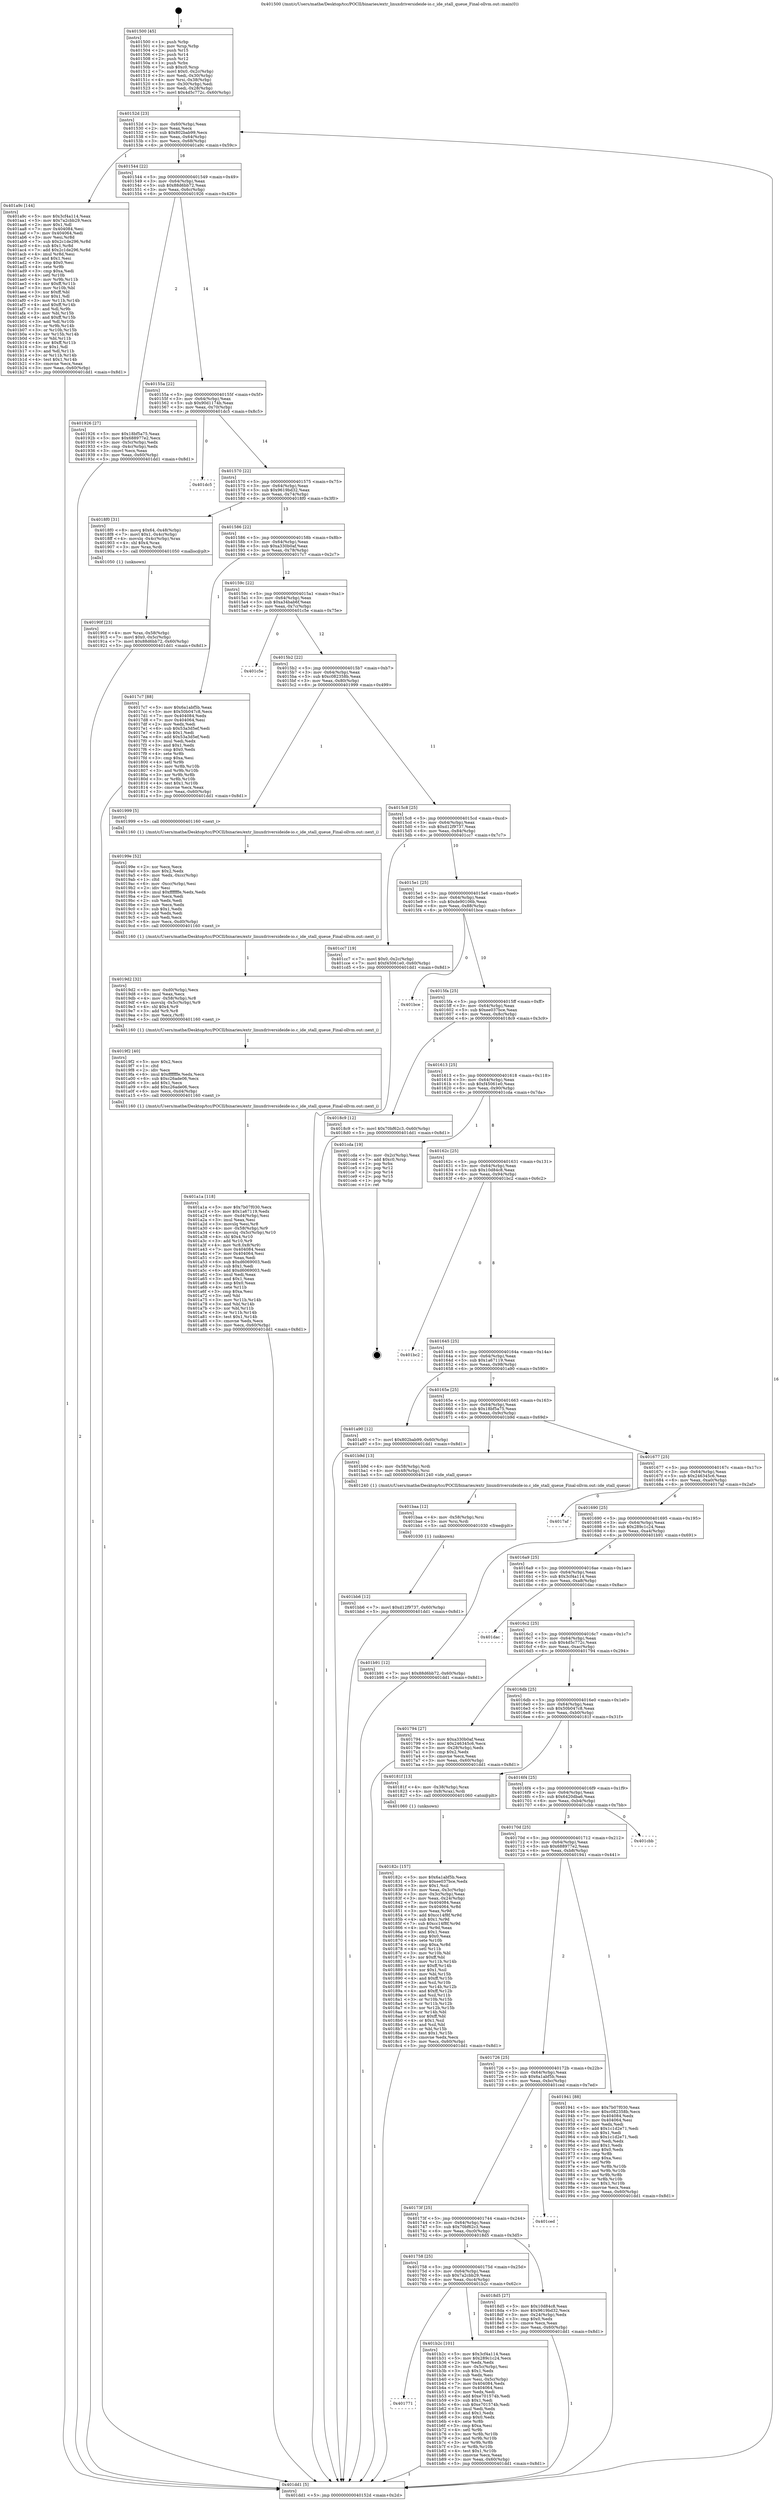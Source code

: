 digraph "0x401500" {
  label = "0x401500 (/mnt/c/Users/mathe/Desktop/tcc/POCII/binaries/extr_linuxdriversideide-io.c_ide_stall_queue_Final-ollvm.out::main(0))"
  labelloc = "t"
  node[shape=record]

  Entry [label="",width=0.3,height=0.3,shape=circle,fillcolor=black,style=filled]
  "0x40152d" [label="{
     0x40152d [23]\l
     | [instrs]\l
     &nbsp;&nbsp;0x40152d \<+3\>: mov -0x60(%rbp),%eax\l
     &nbsp;&nbsp;0x401530 \<+2\>: mov %eax,%ecx\l
     &nbsp;&nbsp;0x401532 \<+6\>: sub $0x802bab99,%ecx\l
     &nbsp;&nbsp;0x401538 \<+3\>: mov %eax,-0x64(%rbp)\l
     &nbsp;&nbsp;0x40153b \<+3\>: mov %ecx,-0x68(%rbp)\l
     &nbsp;&nbsp;0x40153e \<+6\>: je 0000000000401a9c \<main+0x59c\>\l
  }"]
  "0x401a9c" [label="{
     0x401a9c [144]\l
     | [instrs]\l
     &nbsp;&nbsp;0x401a9c \<+5\>: mov $0x3cf4a114,%eax\l
     &nbsp;&nbsp;0x401aa1 \<+5\>: mov $0x7a2cbb29,%ecx\l
     &nbsp;&nbsp;0x401aa6 \<+2\>: mov $0x1,%dl\l
     &nbsp;&nbsp;0x401aa8 \<+7\>: mov 0x404084,%esi\l
     &nbsp;&nbsp;0x401aaf \<+7\>: mov 0x404064,%edi\l
     &nbsp;&nbsp;0x401ab6 \<+3\>: mov %esi,%r8d\l
     &nbsp;&nbsp;0x401ab9 \<+7\>: sub $0x2c1de296,%r8d\l
     &nbsp;&nbsp;0x401ac0 \<+4\>: sub $0x1,%r8d\l
     &nbsp;&nbsp;0x401ac4 \<+7\>: add $0x2c1de296,%r8d\l
     &nbsp;&nbsp;0x401acb \<+4\>: imul %r8d,%esi\l
     &nbsp;&nbsp;0x401acf \<+3\>: and $0x1,%esi\l
     &nbsp;&nbsp;0x401ad2 \<+3\>: cmp $0x0,%esi\l
     &nbsp;&nbsp;0x401ad5 \<+4\>: sete %r9b\l
     &nbsp;&nbsp;0x401ad9 \<+3\>: cmp $0xa,%edi\l
     &nbsp;&nbsp;0x401adc \<+4\>: setl %r10b\l
     &nbsp;&nbsp;0x401ae0 \<+3\>: mov %r9b,%r11b\l
     &nbsp;&nbsp;0x401ae3 \<+4\>: xor $0xff,%r11b\l
     &nbsp;&nbsp;0x401ae7 \<+3\>: mov %r10b,%bl\l
     &nbsp;&nbsp;0x401aea \<+3\>: xor $0xff,%bl\l
     &nbsp;&nbsp;0x401aed \<+3\>: xor $0x1,%dl\l
     &nbsp;&nbsp;0x401af0 \<+3\>: mov %r11b,%r14b\l
     &nbsp;&nbsp;0x401af3 \<+4\>: and $0xff,%r14b\l
     &nbsp;&nbsp;0x401af7 \<+3\>: and %dl,%r9b\l
     &nbsp;&nbsp;0x401afa \<+3\>: mov %bl,%r15b\l
     &nbsp;&nbsp;0x401afd \<+4\>: and $0xff,%r15b\l
     &nbsp;&nbsp;0x401b01 \<+3\>: and %dl,%r10b\l
     &nbsp;&nbsp;0x401b04 \<+3\>: or %r9b,%r14b\l
     &nbsp;&nbsp;0x401b07 \<+3\>: or %r10b,%r15b\l
     &nbsp;&nbsp;0x401b0a \<+3\>: xor %r15b,%r14b\l
     &nbsp;&nbsp;0x401b0d \<+3\>: or %bl,%r11b\l
     &nbsp;&nbsp;0x401b10 \<+4\>: xor $0xff,%r11b\l
     &nbsp;&nbsp;0x401b14 \<+3\>: or $0x1,%dl\l
     &nbsp;&nbsp;0x401b17 \<+3\>: and %dl,%r11b\l
     &nbsp;&nbsp;0x401b1a \<+3\>: or %r11b,%r14b\l
     &nbsp;&nbsp;0x401b1d \<+4\>: test $0x1,%r14b\l
     &nbsp;&nbsp;0x401b21 \<+3\>: cmovne %ecx,%eax\l
     &nbsp;&nbsp;0x401b24 \<+3\>: mov %eax,-0x60(%rbp)\l
     &nbsp;&nbsp;0x401b27 \<+5\>: jmp 0000000000401dd1 \<main+0x8d1\>\l
  }"]
  "0x401544" [label="{
     0x401544 [22]\l
     | [instrs]\l
     &nbsp;&nbsp;0x401544 \<+5\>: jmp 0000000000401549 \<main+0x49\>\l
     &nbsp;&nbsp;0x401549 \<+3\>: mov -0x64(%rbp),%eax\l
     &nbsp;&nbsp;0x40154c \<+5\>: sub $0x88d6bb72,%eax\l
     &nbsp;&nbsp;0x401551 \<+3\>: mov %eax,-0x6c(%rbp)\l
     &nbsp;&nbsp;0x401554 \<+6\>: je 0000000000401926 \<main+0x426\>\l
  }"]
  Exit [label="",width=0.3,height=0.3,shape=circle,fillcolor=black,style=filled,peripheries=2]
  "0x401926" [label="{
     0x401926 [27]\l
     | [instrs]\l
     &nbsp;&nbsp;0x401926 \<+5\>: mov $0x18bf5a75,%eax\l
     &nbsp;&nbsp;0x40192b \<+5\>: mov $0x688977e2,%ecx\l
     &nbsp;&nbsp;0x401930 \<+3\>: mov -0x5c(%rbp),%edx\l
     &nbsp;&nbsp;0x401933 \<+3\>: cmp -0x4c(%rbp),%edx\l
     &nbsp;&nbsp;0x401936 \<+3\>: cmovl %ecx,%eax\l
     &nbsp;&nbsp;0x401939 \<+3\>: mov %eax,-0x60(%rbp)\l
     &nbsp;&nbsp;0x40193c \<+5\>: jmp 0000000000401dd1 \<main+0x8d1\>\l
  }"]
  "0x40155a" [label="{
     0x40155a [22]\l
     | [instrs]\l
     &nbsp;&nbsp;0x40155a \<+5\>: jmp 000000000040155f \<main+0x5f\>\l
     &nbsp;&nbsp;0x40155f \<+3\>: mov -0x64(%rbp),%eax\l
     &nbsp;&nbsp;0x401562 \<+5\>: sub $0x90d1174b,%eax\l
     &nbsp;&nbsp;0x401567 \<+3\>: mov %eax,-0x70(%rbp)\l
     &nbsp;&nbsp;0x40156a \<+6\>: je 0000000000401dc5 \<main+0x8c5\>\l
  }"]
  "0x401bb6" [label="{
     0x401bb6 [12]\l
     | [instrs]\l
     &nbsp;&nbsp;0x401bb6 \<+7\>: movl $0xd12f9737,-0x60(%rbp)\l
     &nbsp;&nbsp;0x401bbd \<+5\>: jmp 0000000000401dd1 \<main+0x8d1\>\l
  }"]
  "0x401dc5" [label="{
     0x401dc5\l
  }", style=dashed]
  "0x401570" [label="{
     0x401570 [22]\l
     | [instrs]\l
     &nbsp;&nbsp;0x401570 \<+5\>: jmp 0000000000401575 \<main+0x75\>\l
     &nbsp;&nbsp;0x401575 \<+3\>: mov -0x64(%rbp),%eax\l
     &nbsp;&nbsp;0x401578 \<+5\>: sub $0x9619bd32,%eax\l
     &nbsp;&nbsp;0x40157d \<+3\>: mov %eax,-0x74(%rbp)\l
     &nbsp;&nbsp;0x401580 \<+6\>: je 00000000004018f0 \<main+0x3f0\>\l
  }"]
  "0x401baa" [label="{
     0x401baa [12]\l
     | [instrs]\l
     &nbsp;&nbsp;0x401baa \<+4\>: mov -0x58(%rbp),%rsi\l
     &nbsp;&nbsp;0x401bae \<+3\>: mov %rsi,%rdi\l
     &nbsp;&nbsp;0x401bb1 \<+5\>: call 0000000000401030 \<free@plt\>\l
     | [calls]\l
     &nbsp;&nbsp;0x401030 \{1\} (unknown)\l
  }"]
  "0x4018f0" [label="{
     0x4018f0 [31]\l
     | [instrs]\l
     &nbsp;&nbsp;0x4018f0 \<+8\>: movq $0x64,-0x48(%rbp)\l
     &nbsp;&nbsp;0x4018f8 \<+7\>: movl $0x1,-0x4c(%rbp)\l
     &nbsp;&nbsp;0x4018ff \<+4\>: movslq -0x4c(%rbp),%rax\l
     &nbsp;&nbsp;0x401903 \<+4\>: shl $0x4,%rax\l
     &nbsp;&nbsp;0x401907 \<+3\>: mov %rax,%rdi\l
     &nbsp;&nbsp;0x40190a \<+5\>: call 0000000000401050 \<malloc@plt\>\l
     | [calls]\l
     &nbsp;&nbsp;0x401050 \{1\} (unknown)\l
  }"]
  "0x401586" [label="{
     0x401586 [22]\l
     | [instrs]\l
     &nbsp;&nbsp;0x401586 \<+5\>: jmp 000000000040158b \<main+0x8b\>\l
     &nbsp;&nbsp;0x40158b \<+3\>: mov -0x64(%rbp),%eax\l
     &nbsp;&nbsp;0x40158e \<+5\>: sub $0xa330b0af,%eax\l
     &nbsp;&nbsp;0x401593 \<+3\>: mov %eax,-0x78(%rbp)\l
     &nbsp;&nbsp;0x401596 \<+6\>: je 00000000004017c7 \<main+0x2c7\>\l
  }"]
  "0x401771" [label="{
     0x401771\l
  }", style=dashed]
  "0x4017c7" [label="{
     0x4017c7 [88]\l
     | [instrs]\l
     &nbsp;&nbsp;0x4017c7 \<+5\>: mov $0x6a1abf5b,%eax\l
     &nbsp;&nbsp;0x4017cc \<+5\>: mov $0x50b047c8,%ecx\l
     &nbsp;&nbsp;0x4017d1 \<+7\>: mov 0x404084,%edx\l
     &nbsp;&nbsp;0x4017d8 \<+7\>: mov 0x404064,%esi\l
     &nbsp;&nbsp;0x4017df \<+2\>: mov %edx,%edi\l
     &nbsp;&nbsp;0x4017e1 \<+6\>: sub $0x53a3d5ef,%edi\l
     &nbsp;&nbsp;0x4017e7 \<+3\>: sub $0x1,%edi\l
     &nbsp;&nbsp;0x4017ea \<+6\>: add $0x53a3d5ef,%edi\l
     &nbsp;&nbsp;0x4017f0 \<+3\>: imul %edi,%edx\l
     &nbsp;&nbsp;0x4017f3 \<+3\>: and $0x1,%edx\l
     &nbsp;&nbsp;0x4017f6 \<+3\>: cmp $0x0,%edx\l
     &nbsp;&nbsp;0x4017f9 \<+4\>: sete %r8b\l
     &nbsp;&nbsp;0x4017fd \<+3\>: cmp $0xa,%esi\l
     &nbsp;&nbsp;0x401800 \<+4\>: setl %r9b\l
     &nbsp;&nbsp;0x401804 \<+3\>: mov %r8b,%r10b\l
     &nbsp;&nbsp;0x401807 \<+3\>: and %r9b,%r10b\l
     &nbsp;&nbsp;0x40180a \<+3\>: xor %r9b,%r8b\l
     &nbsp;&nbsp;0x40180d \<+3\>: or %r8b,%r10b\l
     &nbsp;&nbsp;0x401810 \<+4\>: test $0x1,%r10b\l
     &nbsp;&nbsp;0x401814 \<+3\>: cmovne %ecx,%eax\l
     &nbsp;&nbsp;0x401817 \<+3\>: mov %eax,-0x60(%rbp)\l
     &nbsp;&nbsp;0x40181a \<+5\>: jmp 0000000000401dd1 \<main+0x8d1\>\l
  }"]
  "0x40159c" [label="{
     0x40159c [22]\l
     | [instrs]\l
     &nbsp;&nbsp;0x40159c \<+5\>: jmp 00000000004015a1 \<main+0xa1\>\l
     &nbsp;&nbsp;0x4015a1 \<+3\>: mov -0x64(%rbp),%eax\l
     &nbsp;&nbsp;0x4015a4 \<+5\>: sub $0xa34bab6f,%eax\l
     &nbsp;&nbsp;0x4015a9 \<+3\>: mov %eax,-0x7c(%rbp)\l
     &nbsp;&nbsp;0x4015ac \<+6\>: je 0000000000401c5e \<main+0x75e\>\l
  }"]
  "0x401b2c" [label="{
     0x401b2c [101]\l
     | [instrs]\l
     &nbsp;&nbsp;0x401b2c \<+5\>: mov $0x3cf4a114,%eax\l
     &nbsp;&nbsp;0x401b31 \<+5\>: mov $0x289c1c24,%ecx\l
     &nbsp;&nbsp;0x401b36 \<+2\>: xor %edx,%edx\l
     &nbsp;&nbsp;0x401b38 \<+3\>: mov -0x5c(%rbp),%esi\l
     &nbsp;&nbsp;0x401b3b \<+3\>: sub $0x1,%edx\l
     &nbsp;&nbsp;0x401b3e \<+2\>: sub %edx,%esi\l
     &nbsp;&nbsp;0x401b40 \<+3\>: mov %esi,-0x5c(%rbp)\l
     &nbsp;&nbsp;0x401b43 \<+7\>: mov 0x404084,%edx\l
     &nbsp;&nbsp;0x401b4a \<+7\>: mov 0x404064,%esi\l
     &nbsp;&nbsp;0x401b51 \<+2\>: mov %edx,%edi\l
     &nbsp;&nbsp;0x401b53 \<+6\>: add $0xe701574b,%edi\l
     &nbsp;&nbsp;0x401b59 \<+3\>: sub $0x1,%edi\l
     &nbsp;&nbsp;0x401b5c \<+6\>: sub $0xe701574b,%edi\l
     &nbsp;&nbsp;0x401b62 \<+3\>: imul %edi,%edx\l
     &nbsp;&nbsp;0x401b65 \<+3\>: and $0x1,%edx\l
     &nbsp;&nbsp;0x401b68 \<+3\>: cmp $0x0,%edx\l
     &nbsp;&nbsp;0x401b6b \<+4\>: sete %r8b\l
     &nbsp;&nbsp;0x401b6f \<+3\>: cmp $0xa,%esi\l
     &nbsp;&nbsp;0x401b72 \<+4\>: setl %r9b\l
     &nbsp;&nbsp;0x401b76 \<+3\>: mov %r8b,%r10b\l
     &nbsp;&nbsp;0x401b79 \<+3\>: and %r9b,%r10b\l
     &nbsp;&nbsp;0x401b7c \<+3\>: xor %r9b,%r8b\l
     &nbsp;&nbsp;0x401b7f \<+3\>: or %r8b,%r10b\l
     &nbsp;&nbsp;0x401b82 \<+4\>: test $0x1,%r10b\l
     &nbsp;&nbsp;0x401b86 \<+3\>: cmovne %ecx,%eax\l
     &nbsp;&nbsp;0x401b89 \<+3\>: mov %eax,-0x60(%rbp)\l
     &nbsp;&nbsp;0x401b8c \<+5\>: jmp 0000000000401dd1 \<main+0x8d1\>\l
  }"]
  "0x401c5e" [label="{
     0x401c5e\l
  }", style=dashed]
  "0x4015b2" [label="{
     0x4015b2 [22]\l
     | [instrs]\l
     &nbsp;&nbsp;0x4015b2 \<+5\>: jmp 00000000004015b7 \<main+0xb7\>\l
     &nbsp;&nbsp;0x4015b7 \<+3\>: mov -0x64(%rbp),%eax\l
     &nbsp;&nbsp;0x4015ba \<+5\>: sub $0xc082358b,%eax\l
     &nbsp;&nbsp;0x4015bf \<+3\>: mov %eax,-0x80(%rbp)\l
     &nbsp;&nbsp;0x4015c2 \<+6\>: je 0000000000401999 \<main+0x499\>\l
  }"]
  "0x401a1a" [label="{
     0x401a1a [118]\l
     | [instrs]\l
     &nbsp;&nbsp;0x401a1a \<+5\>: mov $0x7b07f030,%ecx\l
     &nbsp;&nbsp;0x401a1f \<+5\>: mov $0x1a67119,%edx\l
     &nbsp;&nbsp;0x401a24 \<+6\>: mov -0xd4(%rbp),%esi\l
     &nbsp;&nbsp;0x401a2a \<+3\>: imul %eax,%esi\l
     &nbsp;&nbsp;0x401a2d \<+3\>: movslq %esi,%r8\l
     &nbsp;&nbsp;0x401a30 \<+4\>: mov -0x58(%rbp),%r9\l
     &nbsp;&nbsp;0x401a34 \<+4\>: movslq -0x5c(%rbp),%r10\l
     &nbsp;&nbsp;0x401a38 \<+4\>: shl $0x4,%r10\l
     &nbsp;&nbsp;0x401a3c \<+3\>: add %r10,%r9\l
     &nbsp;&nbsp;0x401a3f \<+4\>: mov %r8,0x8(%r9)\l
     &nbsp;&nbsp;0x401a43 \<+7\>: mov 0x404084,%eax\l
     &nbsp;&nbsp;0x401a4a \<+7\>: mov 0x404064,%esi\l
     &nbsp;&nbsp;0x401a51 \<+2\>: mov %eax,%edi\l
     &nbsp;&nbsp;0x401a53 \<+6\>: sub $0xd6069003,%edi\l
     &nbsp;&nbsp;0x401a59 \<+3\>: sub $0x1,%edi\l
     &nbsp;&nbsp;0x401a5c \<+6\>: add $0xd6069003,%edi\l
     &nbsp;&nbsp;0x401a62 \<+3\>: imul %edi,%eax\l
     &nbsp;&nbsp;0x401a65 \<+3\>: and $0x1,%eax\l
     &nbsp;&nbsp;0x401a68 \<+3\>: cmp $0x0,%eax\l
     &nbsp;&nbsp;0x401a6b \<+4\>: sete %r11b\l
     &nbsp;&nbsp;0x401a6f \<+3\>: cmp $0xa,%esi\l
     &nbsp;&nbsp;0x401a72 \<+3\>: setl %bl\l
     &nbsp;&nbsp;0x401a75 \<+3\>: mov %r11b,%r14b\l
     &nbsp;&nbsp;0x401a78 \<+3\>: and %bl,%r14b\l
     &nbsp;&nbsp;0x401a7b \<+3\>: xor %bl,%r11b\l
     &nbsp;&nbsp;0x401a7e \<+3\>: or %r11b,%r14b\l
     &nbsp;&nbsp;0x401a81 \<+4\>: test $0x1,%r14b\l
     &nbsp;&nbsp;0x401a85 \<+3\>: cmovne %edx,%ecx\l
     &nbsp;&nbsp;0x401a88 \<+3\>: mov %ecx,-0x60(%rbp)\l
     &nbsp;&nbsp;0x401a8b \<+5\>: jmp 0000000000401dd1 \<main+0x8d1\>\l
  }"]
  "0x401999" [label="{
     0x401999 [5]\l
     | [instrs]\l
     &nbsp;&nbsp;0x401999 \<+5\>: call 0000000000401160 \<next_i\>\l
     | [calls]\l
     &nbsp;&nbsp;0x401160 \{1\} (/mnt/c/Users/mathe/Desktop/tcc/POCII/binaries/extr_linuxdriversideide-io.c_ide_stall_queue_Final-ollvm.out::next_i)\l
  }"]
  "0x4015c8" [label="{
     0x4015c8 [25]\l
     | [instrs]\l
     &nbsp;&nbsp;0x4015c8 \<+5\>: jmp 00000000004015cd \<main+0xcd\>\l
     &nbsp;&nbsp;0x4015cd \<+3\>: mov -0x64(%rbp),%eax\l
     &nbsp;&nbsp;0x4015d0 \<+5\>: sub $0xd12f9737,%eax\l
     &nbsp;&nbsp;0x4015d5 \<+6\>: mov %eax,-0x84(%rbp)\l
     &nbsp;&nbsp;0x4015db \<+6\>: je 0000000000401cc7 \<main+0x7c7\>\l
  }"]
  "0x4019f2" [label="{
     0x4019f2 [40]\l
     | [instrs]\l
     &nbsp;&nbsp;0x4019f2 \<+5\>: mov $0x2,%ecx\l
     &nbsp;&nbsp;0x4019f7 \<+1\>: cltd\l
     &nbsp;&nbsp;0x4019f8 \<+2\>: idiv %ecx\l
     &nbsp;&nbsp;0x4019fa \<+6\>: imul $0xfffffffe,%edx,%ecx\l
     &nbsp;&nbsp;0x401a00 \<+6\>: sub $0xc26ade06,%ecx\l
     &nbsp;&nbsp;0x401a06 \<+3\>: add $0x1,%ecx\l
     &nbsp;&nbsp;0x401a09 \<+6\>: add $0xc26ade06,%ecx\l
     &nbsp;&nbsp;0x401a0f \<+6\>: mov %ecx,-0xd4(%rbp)\l
     &nbsp;&nbsp;0x401a15 \<+5\>: call 0000000000401160 \<next_i\>\l
     | [calls]\l
     &nbsp;&nbsp;0x401160 \{1\} (/mnt/c/Users/mathe/Desktop/tcc/POCII/binaries/extr_linuxdriversideide-io.c_ide_stall_queue_Final-ollvm.out::next_i)\l
  }"]
  "0x401cc7" [label="{
     0x401cc7 [19]\l
     | [instrs]\l
     &nbsp;&nbsp;0x401cc7 \<+7\>: movl $0x0,-0x2c(%rbp)\l
     &nbsp;&nbsp;0x401cce \<+7\>: movl $0xf45061e0,-0x60(%rbp)\l
     &nbsp;&nbsp;0x401cd5 \<+5\>: jmp 0000000000401dd1 \<main+0x8d1\>\l
  }"]
  "0x4015e1" [label="{
     0x4015e1 [25]\l
     | [instrs]\l
     &nbsp;&nbsp;0x4015e1 \<+5\>: jmp 00000000004015e6 \<main+0xe6\>\l
     &nbsp;&nbsp;0x4015e6 \<+3\>: mov -0x64(%rbp),%eax\l
     &nbsp;&nbsp;0x4015e9 \<+5\>: sub $0xde90106b,%eax\l
     &nbsp;&nbsp;0x4015ee \<+6\>: mov %eax,-0x88(%rbp)\l
     &nbsp;&nbsp;0x4015f4 \<+6\>: je 0000000000401bce \<main+0x6ce\>\l
  }"]
  "0x4019d2" [label="{
     0x4019d2 [32]\l
     | [instrs]\l
     &nbsp;&nbsp;0x4019d2 \<+6\>: mov -0xd0(%rbp),%ecx\l
     &nbsp;&nbsp;0x4019d8 \<+3\>: imul %eax,%ecx\l
     &nbsp;&nbsp;0x4019db \<+4\>: mov -0x58(%rbp),%r8\l
     &nbsp;&nbsp;0x4019df \<+4\>: movslq -0x5c(%rbp),%r9\l
     &nbsp;&nbsp;0x4019e3 \<+4\>: shl $0x4,%r9\l
     &nbsp;&nbsp;0x4019e7 \<+3\>: add %r9,%r8\l
     &nbsp;&nbsp;0x4019ea \<+3\>: mov %ecx,(%r8)\l
     &nbsp;&nbsp;0x4019ed \<+5\>: call 0000000000401160 \<next_i\>\l
     | [calls]\l
     &nbsp;&nbsp;0x401160 \{1\} (/mnt/c/Users/mathe/Desktop/tcc/POCII/binaries/extr_linuxdriversideide-io.c_ide_stall_queue_Final-ollvm.out::next_i)\l
  }"]
  "0x401bce" [label="{
     0x401bce\l
  }", style=dashed]
  "0x4015fa" [label="{
     0x4015fa [25]\l
     | [instrs]\l
     &nbsp;&nbsp;0x4015fa \<+5\>: jmp 00000000004015ff \<main+0xff\>\l
     &nbsp;&nbsp;0x4015ff \<+3\>: mov -0x64(%rbp),%eax\l
     &nbsp;&nbsp;0x401602 \<+5\>: sub $0xee037bce,%eax\l
     &nbsp;&nbsp;0x401607 \<+6\>: mov %eax,-0x8c(%rbp)\l
     &nbsp;&nbsp;0x40160d \<+6\>: je 00000000004018c9 \<main+0x3c9\>\l
  }"]
  "0x40199e" [label="{
     0x40199e [52]\l
     | [instrs]\l
     &nbsp;&nbsp;0x40199e \<+2\>: xor %ecx,%ecx\l
     &nbsp;&nbsp;0x4019a0 \<+5\>: mov $0x2,%edx\l
     &nbsp;&nbsp;0x4019a5 \<+6\>: mov %edx,-0xcc(%rbp)\l
     &nbsp;&nbsp;0x4019ab \<+1\>: cltd\l
     &nbsp;&nbsp;0x4019ac \<+6\>: mov -0xcc(%rbp),%esi\l
     &nbsp;&nbsp;0x4019b2 \<+2\>: idiv %esi\l
     &nbsp;&nbsp;0x4019b4 \<+6\>: imul $0xfffffffe,%edx,%edx\l
     &nbsp;&nbsp;0x4019ba \<+2\>: mov %ecx,%edi\l
     &nbsp;&nbsp;0x4019bc \<+2\>: sub %edx,%edi\l
     &nbsp;&nbsp;0x4019be \<+2\>: mov %ecx,%edx\l
     &nbsp;&nbsp;0x4019c0 \<+3\>: sub $0x1,%edx\l
     &nbsp;&nbsp;0x4019c3 \<+2\>: add %edx,%edi\l
     &nbsp;&nbsp;0x4019c5 \<+2\>: sub %edi,%ecx\l
     &nbsp;&nbsp;0x4019c7 \<+6\>: mov %ecx,-0xd0(%rbp)\l
     &nbsp;&nbsp;0x4019cd \<+5\>: call 0000000000401160 \<next_i\>\l
     | [calls]\l
     &nbsp;&nbsp;0x401160 \{1\} (/mnt/c/Users/mathe/Desktop/tcc/POCII/binaries/extr_linuxdriversideide-io.c_ide_stall_queue_Final-ollvm.out::next_i)\l
  }"]
  "0x4018c9" [label="{
     0x4018c9 [12]\l
     | [instrs]\l
     &nbsp;&nbsp;0x4018c9 \<+7\>: movl $0x70bf62c3,-0x60(%rbp)\l
     &nbsp;&nbsp;0x4018d0 \<+5\>: jmp 0000000000401dd1 \<main+0x8d1\>\l
  }"]
  "0x401613" [label="{
     0x401613 [25]\l
     | [instrs]\l
     &nbsp;&nbsp;0x401613 \<+5\>: jmp 0000000000401618 \<main+0x118\>\l
     &nbsp;&nbsp;0x401618 \<+3\>: mov -0x64(%rbp),%eax\l
     &nbsp;&nbsp;0x40161b \<+5\>: sub $0xf45061e0,%eax\l
     &nbsp;&nbsp;0x401620 \<+6\>: mov %eax,-0x90(%rbp)\l
     &nbsp;&nbsp;0x401626 \<+6\>: je 0000000000401cda \<main+0x7da\>\l
  }"]
  "0x40190f" [label="{
     0x40190f [23]\l
     | [instrs]\l
     &nbsp;&nbsp;0x40190f \<+4\>: mov %rax,-0x58(%rbp)\l
     &nbsp;&nbsp;0x401913 \<+7\>: movl $0x0,-0x5c(%rbp)\l
     &nbsp;&nbsp;0x40191a \<+7\>: movl $0x88d6bb72,-0x60(%rbp)\l
     &nbsp;&nbsp;0x401921 \<+5\>: jmp 0000000000401dd1 \<main+0x8d1\>\l
  }"]
  "0x401cda" [label="{
     0x401cda [19]\l
     | [instrs]\l
     &nbsp;&nbsp;0x401cda \<+3\>: mov -0x2c(%rbp),%eax\l
     &nbsp;&nbsp;0x401cdd \<+7\>: add $0xc0,%rsp\l
     &nbsp;&nbsp;0x401ce4 \<+1\>: pop %rbx\l
     &nbsp;&nbsp;0x401ce5 \<+2\>: pop %r12\l
     &nbsp;&nbsp;0x401ce7 \<+2\>: pop %r14\l
     &nbsp;&nbsp;0x401ce9 \<+2\>: pop %r15\l
     &nbsp;&nbsp;0x401ceb \<+1\>: pop %rbp\l
     &nbsp;&nbsp;0x401cec \<+1\>: ret\l
  }"]
  "0x40162c" [label="{
     0x40162c [25]\l
     | [instrs]\l
     &nbsp;&nbsp;0x40162c \<+5\>: jmp 0000000000401631 \<main+0x131\>\l
     &nbsp;&nbsp;0x401631 \<+3\>: mov -0x64(%rbp),%eax\l
     &nbsp;&nbsp;0x401634 \<+5\>: sub $0x10d84c8,%eax\l
     &nbsp;&nbsp;0x401639 \<+6\>: mov %eax,-0x94(%rbp)\l
     &nbsp;&nbsp;0x40163f \<+6\>: je 0000000000401bc2 \<main+0x6c2\>\l
  }"]
  "0x401758" [label="{
     0x401758 [25]\l
     | [instrs]\l
     &nbsp;&nbsp;0x401758 \<+5\>: jmp 000000000040175d \<main+0x25d\>\l
     &nbsp;&nbsp;0x40175d \<+3\>: mov -0x64(%rbp),%eax\l
     &nbsp;&nbsp;0x401760 \<+5\>: sub $0x7a2cbb29,%eax\l
     &nbsp;&nbsp;0x401765 \<+6\>: mov %eax,-0xc4(%rbp)\l
     &nbsp;&nbsp;0x40176b \<+6\>: je 0000000000401b2c \<main+0x62c\>\l
  }"]
  "0x401bc2" [label="{
     0x401bc2\l
  }", style=dashed]
  "0x401645" [label="{
     0x401645 [25]\l
     | [instrs]\l
     &nbsp;&nbsp;0x401645 \<+5\>: jmp 000000000040164a \<main+0x14a\>\l
     &nbsp;&nbsp;0x40164a \<+3\>: mov -0x64(%rbp),%eax\l
     &nbsp;&nbsp;0x40164d \<+5\>: sub $0x1a67119,%eax\l
     &nbsp;&nbsp;0x401652 \<+6\>: mov %eax,-0x98(%rbp)\l
     &nbsp;&nbsp;0x401658 \<+6\>: je 0000000000401a90 \<main+0x590\>\l
  }"]
  "0x4018d5" [label="{
     0x4018d5 [27]\l
     | [instrs]\l
     &nbsp;&nbsp;0x4018d5 \<+5\>: mov $0x10d84c8,%eax\l
     &nbsp;&nbsp;0x4018da \<+5\>: mov $0x9619bd32,%ecx\l
     &nbsp;&nbsp;0x4018df \<+3\>: mov -0x24(%rbp),%edx\l
     &nbsp;&nbsp;0x4018e2 \<+3\>: cmp $0x0,%edx\l
     &nbsp;&nbsp;0x4018e5 \<+3\>: cmove %ecx,%eax\l
     &nbsp;&nbsp;0x4018e8 \<+3\>: mov %eax,-0x60(%rbp)\l
     &nbsp;&nbsp;0x4018eb \<+5\>: jmp 0000000000401dd1 \<main+0x8d1\>\l
  }"]
  "0x401a90" [label="{
     0x401a90 [12]\l
     | [instrs]\l
     &nbsp;&nbsp;0x401a90 \<+7\>: movl $0x802bab99,-0x60(%rbp)\l
     &nbsp;&nbsp;0x401a97 \<+5\>: jmp 0000000000401dd1 \<main+0x8d1\>\l
  }"]
  "0x40165e" [label="{
     0x40165e [25]\l
     | [instrs]\l
     &nbsp;&nbsp;0x40165e \<+5\>: jmp 0000000000401663 \<main+0x163\>\l
     &nbsp;&nbsp;0x401663 \<+3\>: mov -0x64(%rbp),%eax\l
     &nbsp;&nbsp;0x401666 \<+5\>: sub $0x18bf5a75,%eax\l
     &nbsp;&nbsp;0x40166b \<+6\>: mov %eax,-0x9c(%rbp)\l
     &nbsp;&nbsp;0x401671 \<+6\>: je 0000000000401b9d \<main+0x69d\>\l
  }"]
  "0x40173f" [label="{
     0x40173f [25]\l
     | [instrs]\l
     &nbsp;&nbsp;0x40173f \<+5\>: jmp 0000000000401744 \<main+0x244\>\l
     &nbsp;&nbsp;0x401744 \<+3\>: mov -0x64(%rbp),%eax\l
     &nbsp;&nbsp;0x401747 \<+5\>: sub $0x70bf62c3,%eax\l
     &nbsp;&nbsp;0x40174c \<+6\>: mov %eax,-0xc0(%rbp)\l
     &nbsp;&nbsp;0x401752 \<+6\>: je 00000000004018d5 \<main+0x3d5\>\l
  }"]
  "0x401b9d" [label="{
     0x401b9d [13]\l
     | [instrs]\l
     &nbsp;&nbsp;0x401b9d \<+4\>: mov -0x58(%rbp),%rdi\l
     &nbsp;&nbsp;0x401ba1 \<+4\>: mov -0x48(%rbp),%rsi\l
     &nbsp;&nbsp;0x401ba5 \<+5\>: call 0000000000401240 \<ide_stall_queue\>\l
     | [calls]\l
     &nbsp;&nbsp;0x401240 \{1\} (/mnt/c/Users/mathe/Desktop/tcc/POCII/binaries/extr_linuxdriversideide-io.c_ide_stall_queue_Final-ollvm.out::ide_stall_queue)\l
  }"]
  "0x401677" [label="{
     0x401677 [25]\l
     | [instrs]\l
     &nbsp;&nbsp;0x401677 \<+5\>: jmp 000000000040167c \<main+0x17c\>\l
     &nbsp;&nbsp;0x40167c \<+3\>: mov -0x64(%rbp),%eax\l
     &nbsp;&nbsp;0x40167f \<+5\>: sub $0x246345c6,%eax\l
     &nbsp;&nbsp;0x401684 \<+6\>: mov %eax,-0xa0(%rbp)\l
     &nbsp;&nbsp;0x40168a \<+6\>: je 00000000004017af \<main+0x2af\>\l
  }"]
  "0x401ced" [label="{
     0x401ced\l
  }", style=dashed]
  "0x4017af" [label="{
     0x4017af\l
  }", style=dashed]
  "0x401690" [label="{
     0x401690 [25]\l
     | [instrs]\l
     &nbsp;&nbsp;0x401690 \<+5\>: jmp 0000000000401695 \<main+0x195\>\l
     &nbsp;&nbsp;0x401695 \<+3\>: mov -0x64(%rbp),%eax\l
     &nbsp;&nbsp;0x401698 \<+5\>: sub $0x289c1c24,%eax\l
     &nbsp;&nbsp;0x40169d \<+6\>: mov %eax,-0xa4(%rbp)\l
     &nbsp;&nbsp;0x4016a3 \<+6\>: je 0000000000401b91 \<main+0x691\>\l
  }"]
  "0x401726" [label="{
     0x401726 [25]\l
     | [instrs]\l
     &nbsp;&nbsp;0x401726 \<+5\>: jmp 000000000040172b \<main+0x22b\>\l
     &nbsp;&nbsp;0x40172b \<+3\>: mov -0x64(%rbp),%eax\l
     &nbsp;&nbsp;0x40172e \<+5\>: sub $0x6a1abf5b,%eax\l
     &nbsp;&nbsp;0x401733 \<+6\>: mov %eax,-0xbc(%rbp)\l
     &nbsp;&nbsp;0x401739 \<+6\>: je 0000000000401ced \<main+0x7ed\>\l
  }"]
  "0x401b91" [label="{
     0x401b91 [12]\l
     | [instrs]\l
     &nbsp;&nbsp;0x401b91 \<+7\>: movl $0x88d6bb72,-0x60(%rbp)\l
     &nbsp;&nbsp;0x401b98 \<+5\>: jmp 0000000000401dd1 \<main+0x8d1\>\l
  }"]
  "0x4016a9" [label="{
     0x4016a9 [25]\l
     | [instrs]\l
     &nbsp;&nbsp;0x4016a9 \<+5\>: jmp 00000000004016ae \<main+0x1ae\>\l
     &nbsp;&nbsp;0x4016ae \<+3\>: mov -0x64(%rbp),%eax\l
     &nbsp;&nbsp;0x4016b1 \<+5\>: sub $0x3cf4a114,%eax\l
     &nbsp;&nbsp;0x4016b6 \<+6\>: mov %eax,-0xa8(%rbp)\l
     &nbsp;&nbsp;0x4016bc \<+6\>: je 0000000000401dac \<main+0x8ac\>\l
  }"]
  "0x401941" [label="{
     0x401941 [88]\l
     | [instrs]\l
     &nbsp;&nbsp;0x401941 \<+5\>: mov $0x7b07f030,%eax\l
     &nbsp;&nbsp;0x401946 \<+5\>: mov $0xc082358b,%ecx\l
     &nbsp;&nbsp;0x40194b \<+7\>: mov 0x404084,%edx\l
     &nbsp;&nbsp;0x401952 \<+7\>: mov 0x404064,%esi\l
     &nbsp;&nbsp;0x401959 \<+2\>: mov %edx,%edi\l
     &nbsp;&nbsp;0x40195b \<+6\>: add $0x1c1d2e71,%edi\l
     &nbsp;&nbsp;0x401961 \<+3\>: sub $0x1,%edi\l
     &nbsp;&nbsp;0x401964 \<+6\>: sub $0x1c1d2e71,%edi\l
     &nbsp;&nbsp;0x40196a \<+3\>: imul %edi,%edx\l
     &nbsp;&nbsp;0x40196d \<+3\>: and $0x1,%edx\l
     &nbsp;&nbsp;0x401970 \<+3\>: cmp $0x0,%edx\l
     &nbsp;&nbsp;0x401973 \<+4\>: sete %r8b\l
     &nbsp;&nbsp;0x401977 \<+3\>: cmp $0xa,%esi\l
     &nbsp;&nbsp;0x40197a \<+4\>: setl %r9b\l
     &nbsp;&nbsp;0x40197e \<+3\>: mov %r8b,%r10b\l
     &nbsp;&nbsp;0x401981 \<+3\>: and %r9b,%r10b\l
     &nbsp;&nbsp;0x401984 \<+3\>: xor %r9b,%r8b\l
     &nbsp;&nbsp;0x401987 \<+3\>: or %r8b,%r10b\l
     &nbsp;&nbsp;0x40198a \<+4\>: test $0x1,%r10b\l
     &nbsp;&nbsp;0x40198e \<+3\>: cmovne %ecx,%eax\l
     &nbsp;&nbsp;0x401991 \<+3\>: mov %eax,-0x60(%rbp)\l
     &nbsp;&nbsp;0x401994 \<+5\>: jmp 0000000000401dd1 \<main+0x8d1\>\l
  }"]
  "0x401dac" [label="{
     0x401dac\l
  }", style=dashed]
  "0x4016c2" [label="{
     0x4016c2 [25]\l
     | [instrs]\l
     &nbsp;&nbsp;0x4016c2 \<+5\>: jmp 00000000004016c7 \<main+0x1c7\>\l
     &nbsp;&nbsp;0x4016c7 \<+3\>: mov -0x64(%rbp),%eax\l
     &nbsp;&nbsp;0x4016ca \<+5\>: sub $0x4d5c772c,%eax\l
     &nbsp;&nbsp;0x4016cf \<+6\>: mov %eax,-0xac(%rbp)\l
     &nbsp;&nbsp;0x4016d5 \<+6\>: je 0000000000401794 \<main+0x294\>\l
  }"]
  "0x40170d" [label="{
     0x40170d [25]\l
     | [instrs]\l
     &nbsp;&nbsp;0x40170d \<+5\>: jmp 0000000000401712 \<main+0x212\>\l
     &nbsp;&nbsp;0x401712 \<+3\>: mov -0x64(%rbp),%eax\l
     &nbsp;&nbsp;0x401715 \<+5\>: sub $0x688977e2,%eax\l
     &nbsp;&nbsp;0x40171a \<+6\>: mov %eax,-0xb8(%rbp)\l
     &nbsp;&nbsp;0x401720 \<+6\>: je 0000000000401941 \<main+0x441\>\l
  }"]
  "0x401794" [label="{
     0x401794 [27]\l
     | [instrs]\l
     &nbsp;&nbsp;0x401794 \<+5\>: mov $0xa330b0af,%eax\l
     &nbsp;&nbsp;0x401799 \<+5\>: mov $0x246345c6,%ecx\l
     &nbsp;&nbsp;0x40179e \<+3\>: mov -0x28(%rbp),%edx\l
     &nbsp;&nbsp;0x4017a1 \<+3\>: cmp $0x2,%edx\l
     &nbsp;&nbsp;0x4017a4 \<+3\>: cmovne %ecx,%eax\l
     &nbsp;&nbsp;0x4017a7 \<+3\>: mov %eax,-0x60(%rbp)\l
     &nbsp;&nbsp;0x4017aa \<+5\>: jmp 0000000000401dd1 \<main+0x8d1\>\l
  }"]
  "0x4016db" [label="{
     0x4016db [25]\l
     | [instrs]\l
     &nbsp;&nbsp;0x4016db \<+5\>: jmp 00000000004016e0 \<main+0x1e0\>\l
     &nbsp;&nbsp;0x4016e0 \<+3\>: mov -0x64(%rbp),%eax\l
     &nbsp;&nbsp;0x4016e3 \<+5\>: sub $0x50b047c8,%eax\l
     &nbsp;&nbsp;0x4016e8 \<+6\>: mov %eax,-0xb0(%rbp)\l
     &nbsp;&nbsp;0x4016ee \<+6\>: je 000000000040181f \<main+0x31f\>\l
  }"]
  "0x401dd1" [label="{
     0x401dd1 [5]\l
     | [instrs]\l
     &nbsp;&nbsp;0x401dd1 \<+5\>: jmp 000000000040152d \<main+0x2d\>\l
  }"]
  "0x401500" [label="{
     0x401500 [45]\l
     | [instrs]\l
     &nbsp;&nbsp;0x401500 \<+1\>: push %rbp\l
     &nbsp;&nbsp;0x401501 \<+3\>: mov %rsp,%rbp\l
     &nbsp;&nbsp;0x401504 \<+2\>: push %r15\l
     &nbsp;&nbsp;0x401506 \<+2\>: push %r14\l
     &nbsp;&nbsp;0x401508 \<+2\>: push %r12\l
     &nbsp;&nbsp;0x40150a \<+1\>: push %rbx\l
     &nbsp;&nbsp;0x40150b \<+7\>: sub $0xc0,%rsp\l
     &nbsp;&nbsp;0x401512 \<+7\>: movl $0x0,-0x2c(%rbp)\l
     &nbsp;&nbsp;0x401519 \<+3\>: mov %edi,-0x30(%rbp)\l
     &nbsp;&nbsp;0x40151c \<+4\>: mov %rsi,-0x38(%rbp)\l
     &nbsp;&nbsp;0x401520 \<+3\>: mov -0x30(%rbp),%edi\l
     &nbsp;&nbsp;0x401523 \<+3\>: mov %edi,-0x28(%rbp)\l
     &nbsp;&nbsp;0x401526 \<+7\>: movl $0x4d5c772c,-0x60(%rbp)\l
  }"]
  "0x401cbb" [label="{
     0x401cbb\l
  }", style=dashed]
  "0x40181f" [label="{
     0x40181f [13]\l
     | [instrs]\l
     &nbsp;&nbsp;0x40181f \<+4\>: mov -0x38(%rbp),%rax\l
     &nbsp;&nbsp;0x401823 \<+4\>: mov 0x8(%rax),%rdi\l
     &nbsp;&nbsp;0x401827 \<+5\>: call 0000000000401060 \<atoi@plt\>\l
     | [calls]\l
     &nbsp;&nbsp;0x401060 \{1\} (unknown)\l
  }"]
  "0x4016f4" [label="{
     0x4016f4 [25]\l
     | [instrs]\l
     &nbsp;&nbsp;0x4016f4 \<+5\>: jmp 00000000004016f9 \<main+0x1f9\>\l
     &nbsp;&nbsp;0x4016f9 \<+3\>: mov -0x64(%rbp),%eax\l
     &nbsp;&nbsp;0x4016fc \<+5\>: sub $0x6420dba6,%eax\l
     &nbsp;&nbsp;0x401701 \<+6\>: mov %eax,-0xb4(%rbp)\l
     &nbsp;&nbsp;0x401707 \<+6\>: je 0000000000401cbb \<main+0x7bb\>\l
  }"]
  "0x40182c" [label="{
     0x40182c [157]\l
     | [instrs]\l
     &nbsp;&nbsp;0x40182c \<+5\>: mov $0x6a1abf5b,%ecx\l
     &nbsp;&nbsp;0x401831 \<+5\>: mov $0xee037bce,%edx\l
     &nbsp;&nbsp;0x401836 \<+3\>: mov $0x1,%sil\l
     &nbsp;&nbsp;0x401839 \<+3\>: mov %eax,-0x3c(%rbp)\l
     &nbsp;&nbsp;0x40183c \<+3\>: mov -0x3c(%rbp),%eax\l
     &nbsp;&nbsp;0x40183f \<+3\>: mov %eax,-0x24(%rbp)\l
     &nbsp;&nbsp;0x401842 \<+7\>: mov 0x404084,%eax\l
     &nbsp;&nbsp;0x401849 \<+8\>: mov 0x404064,%r8d\l
     &nbsp;&nbsp;0x401851 \<+3\>: mov %eax,%r9d\l
     &nbsp;&nbsp;0x401854 \<+7\>: add $0xcc14f8f,%r9d\l
     &nbsp;&nbsp;0x40185b \<+4\>: sub $0x1,%r9d\l
     &nbsp;&nbsp;0x40185f \<+7\>: sub $0xcc14f8f,%r9d\l
     &nbsp;&nbsp;0x401866 \<+4\>: imul %r9d,%eax\l
     &nbsp;&nbsp;0x40186a \<+3\>: and $0x1,%eax\l
     &nbsp;&nbsp;0x40186d \<+3\>: cmp $0x0,%eax\l
     &nbsp;&nbsp;0x401870 \<+4\>: sete %r10b\l
     &nbsp;&nbsp;0x401874 \<+4\>: cmp $0xa,%r8d\l
     &nbsp;&nbsp;0x401878 \<+4\>: setl %r11b\l
     &nbsp;&nbsp;0x40187c \<+3\>: mov %r10b,%bl\l
     &nbsp;&nbsp;0x40187f \<+3\>: xor $0xff,%bl\l
     &nbsp;&nbsp;0x401882 \<+3\>: mov %r11b,%r14b\l
     &nbsp;&nbsp;0x401885 \<+4\>: xor $0xff,%r14b\l
     &nbsp;&nbsp;0x401889 \<+4\>: xor $0x1,%sil\l
     &nbsp;&nbsp;0x40188d \<+3\>: mov %bl,%r15b\l
     &nbsp;&nbsp;0x401890 \<+4\>: and $0xff,%r15b\l
     &nbsp;&nbsp;0x401894 \<+3\>: and %sil,%r10b\l
     &nbsp;&nbsp;0x401897 \<+3\>: mov %r14b,%r12b\l
     &nbsp;&nbsp;0x40189a \<+4\>: and $0xff,%r12b\l
     &nbsp;&nbsp;0x40189e \<+3\>: and %sil,%r11b\l
     &nbsp;&nbsp;0x4018a1 \<+3\>: or %r10b,%r15b\l
     &nbsp;&nbsp;0x4018a4 \<+3\>: or %r11b,%r12b\l
     &nbsp;&nbsp;0x4018a7 \<+3\>: xor %r12b,%r15b\l
     &nbsp;&nbsp;0x4018aa \<+3\>: or %r14b,%bl\l
     &nbsp;&nbsp;0x4018ad \<+3\>: xor $0xff,%bl\l
     &nbsp;&nbsp;0x4018b0 \<+4\>: or $0x1,%sil\l
     &nbsp;&nbsp;0x4018b4 \<+3\>: and %sil,%bl\l
     &nbsp;&nbsp;0x4018b7 \<+3\>: or %bl,%r15b\l
     &nbsp;&nbsp;0x4018ba \<+4\>: test $0x1,%r15b\l
     &nbsp;&nbsp;0x4018be \<+3\>: cmovne %edx,%ecx\l
     &nbsp;&nbsp;0x4018c1 \<+3\>: mov %ecx,-0x60(%rbp)\l
     &nbsp;&nbsp;0x4018c4 \<+5\>: jmp 0000000000401dd1 \<main+0x8d1\>\l
  }"]
  Entry -> "0x401500" [label=" 1"]
  "0x40152d" -> "0x401a9c" [label=" 1"]
  "0x40152d" -> "0x401544" [label=" 16"]
  "0x401cda" -> Exit [label=" 1"]
  "0x401544" -> "0x401926" [label=" 2"]
  "0x401544" -> "0x40155a" [label=" 14"]
  "0x401cc7" -> "0x401dd1" [label=" 1"]
  "0x40155a" -> "0x401dc5" [label=" 0"]
  "0x40155a" -> "0x401570" [label=" 14"]
  "0x401bb6" -> "0x401dd1" [label=" 1"]
  "0x401570" -> "0x4018f0" [label=" 1"]
  "0x401570" -> "0x401586" [label=" 13"]
  "0x401baa" -> "0x401bb6" [label=" 1"]
  "0x401586" -> "0x4017c7" [label=" 1"]
  "0x401586" -> "0x40159c" [label=" 12"]
  "0x401b9d" -> "0x401baa" [label=" 1"]
  "0x40159c" -> "0x401c5e" [label=" 0"]
  "0x40159c" -> "0x4015b2" [label=" 12"]
  "0x401b91" -> "0x401dd1" [label=" 1"]
  "0x4015b2" -> "0x401999" [label=" 1"]
  "0x4015b2" -> "0x4015c8" [label=" 11"]
  "0x401758" -> "0x401771" [label=" 0"]
  "0x4015c8" -> "0x401cc7" [label=" 1"]
  "0x4015c8" -> "0x4015e1" [label=" 10"]
  "0x401758" -> "0x401b2c" [label=" 1"]
  "0x4015e1" -> "0x401bce" [label=" 0"]
  "0x4015e1" -> "0x4015fa" [label=" 10"]
  "0x401b2c" -> "0x401dd1" [label=" 1"]
  "0x4015fa" -> "0x4018c9" [label=" 1"]
  "0x4015fa" -> "0x401613" [label=" 9"]
  "0x401a9c" -> "0x401dd1" [label=" 1"]
  "0x401613" -> "0x401cda" [label=" 1"]
  "0x401613" -> "0x40162c" [label=" 8"]
  "0x401a90" -> "0x401dd1" [label=" 1"]
  "0x40162c" -> "0x401bc2" [label=" 0"]
  "0x40162c" -> "0x401645" [label=" 8"]
  "0x401a1a" -> "0x401dd1" [label=" 1"]
  "0x401645" -> "0x401a90" [label=" 1"]
  "0x401645" -> "0x40165e" [label=" 7"]
  "0x4019f2" -> "0x401a1a" [label=" 1"]
  "0x40165e" -> "0x401b9d" [label=" 1"]
  "0x40165e" -> "0x401677" [label=" 6"]
  "0x40199e" -> "0x4019d2" [label=" 1"]
  "0x401677" -> "0x4017af" [label=" 0"]
  "0x401677" -> "0x401690" [label=" 6"]
  "0x401999" -> "0x40199e" [label=" 1"]
  "0x401690" -> "0x401b91" [label=" 1"]
  "0x401690" -> "0x4016a9" [label=" 5"]
  "0x401926" -> "0x401dd1" [label=" 2"]
  "0x4016a9" -> "0x401dac" [label=" 0"]
  "0x4016a9" -> "0x4016c2" [label=" 5"]
  "0x40190f" -> "0x401dd1" [label=" 1"]
  "0x4016c2" -> "0x401794" [label=" 1"]
  "0x4016c2" -> "0x4016db" [label=" 4"]
  "0x401794" -> "0x401dd1" [label=" 1"]
  "0x401500" -> "0x40152d" [label=" 1"]
  "0x401dd1" -> "0x40152d" [label=" 16"]
  "0x4017c7" -> "0x401dd1" [label=" 1"]
  "0x4018d5" -> "0x401dd1" [label=" 1"]
  "0x4016db" -> "0x40181f" [label=" 1"]
  "0x4016db" -> "0x4016f4" [label=" 3"]
  "0x40181f" -> "0x40182c" [label=" 1"]
  "0x40182c" -> "0x401dd1" [label=" 1"]
  "0x4018c9" -> "0x401dd1" [label=" 1"]
  "0x40173f" -> "0x401758" [label=" 1"]
  "0x4016f4" -> "0x401cbb" [label=" 0"]
  "0x4016f4" -> "0x40170d" [label=" 3"]
  "0x4018f0" -> "0x40190f" [label=" 1"]
  "0x40170d" -> "0x401941" [label=" 1"]
  "0x40170d" -> "0x401726" [label=" 2"]
  "0x401941" -> "0x401dd1" [label=" 1"]
  "0x401726" -> "0x401ced" [label=" 0"]
  "0x401726" -> "0x40173f" [label=" 2"]
  "0x4019d2" -> "0x4019f2" [label=" 1"]
  "0x40173f" -> "0x4018d5" [label=" 1"]
}
